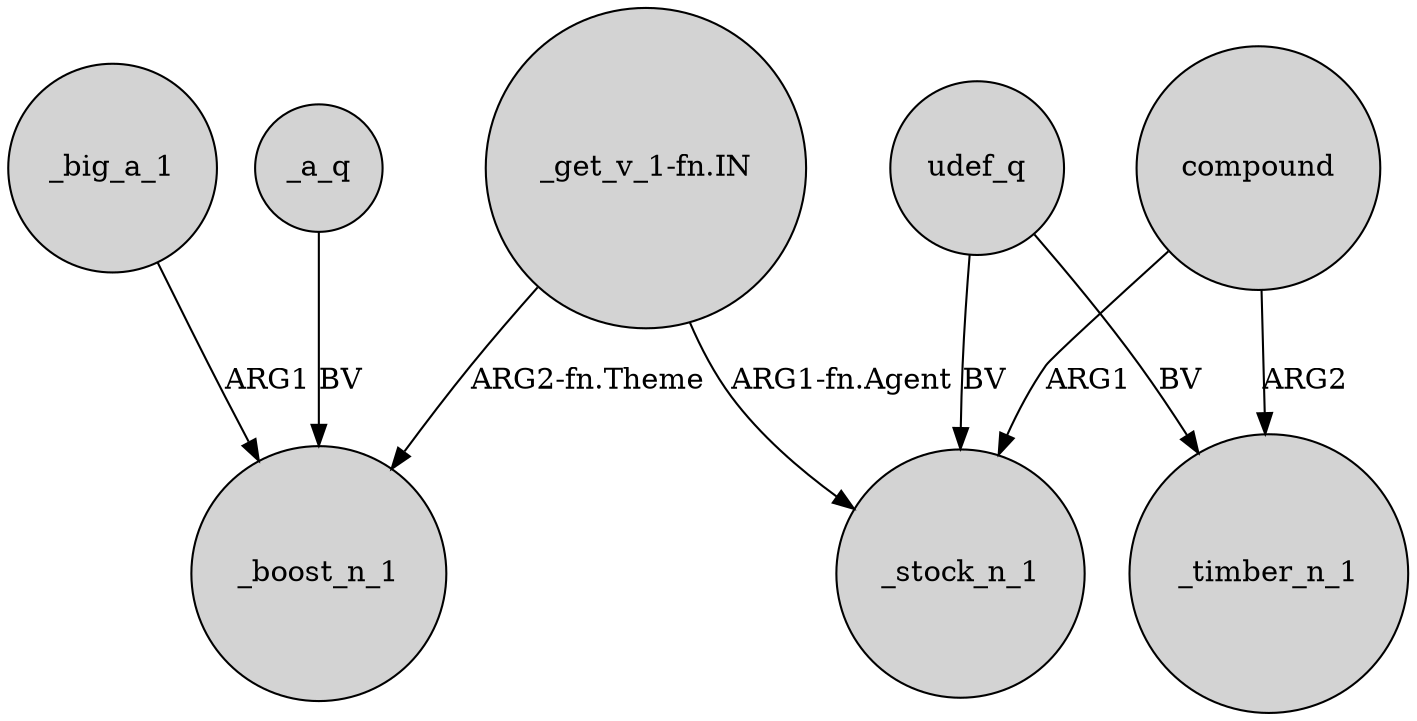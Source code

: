 digraph {
	node [shape=circle style=filled]
	_big_a_1 -> _boost_n_1 [label=ARG1]
	"_get_v_1-fn.IN" -> _stock_n_1 [label="ARG1-fn.Agent"]
	compound -> _timber_n_1 [label=ARG2]
	udef_q -> _stock_n_1 [label=BV]
	compound -> _stock_n_1 [label=ARG1]
	_a_q -> _boost_n_1 [label=BV]
	udef_q -> _timber_n_1 [label=BV]
	"_get_v_1-fn.IN" -> _boost_n_1 [label="ARG2-fn.Theme"]
}
